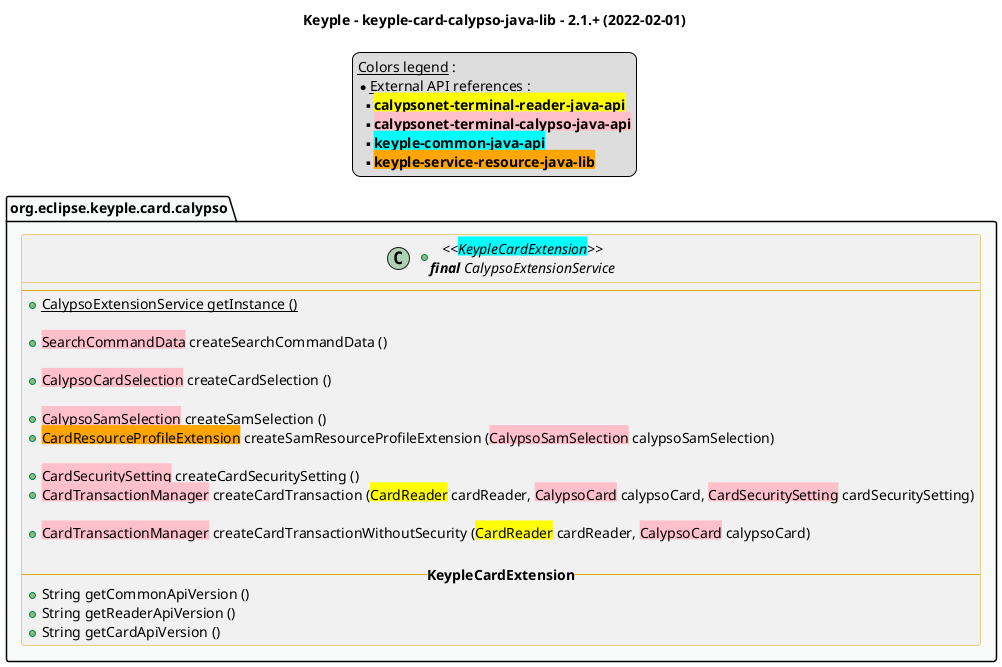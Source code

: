 @startuml
title
    Keyple - keyple-card-calypso-java-lib - 2.1.+ (2022-02-01)
end title

' == THEME ==

'Couleurs issues de : https://htmlcolorcodes.com/fr/tableau-de-couleur/tableau-de-couleur-design-plat/
!define C_GREY1 F8F9F9
!define C_GREY2 F2F3F4
!define C_GREY3 E5E7E9
!define C_GREY4 D7DBDD
!define C_GREY5 CACFD2
!define C_GREY6 BDC3C7
!define C_LINK 3498DB
!define C_USE 27AE60

skinparam Shadowing false
skinparam ClassFontStyle italic
skinparam ClassBorderColor #D4AC0D
skinparam stereotypeABorderColor #A9DCDF
skinparam stereotypeIBorderColor #B4A7E5
skinparam stereotypeCBorderColor #ADD1B2
skinparam stereotypeEBorderColor #EB93DF
' Red
skinparam ClassBackgroundColor<<red>> #FDEDEC
skinparam ClassBorderColor<<red>> #E74C3C
hide <<red>> stereotype
' Purple
skinparam ClassBackgroundColor<<purple>> #F4ECF7
skinparam ClassBorderColor<<purple>> #8E44AD
hide <<purple>> stereotype
' blue
skinparam ClassBackgroundColor<<blue>> #EBF5FB
skinparam ClassBorderColor<<blue>> #3498DB
hide <<blue>> stereotype
' Green
skinparam ClassBackgroundColor<<green>> #E9F7EF
skinparam ClassBorderColor<<green>> #27AE60
hide <<green>> stereotype
' Grey
skinparam ClassBackgroundColor<<grey>> #EAECEE
skinparam ClassBorderColor<<grey>> #2C3E50
hide <<grey>> stereotype

' == CONTENT ==

legend top
    __Colors legend__ :
    * __External API references__ :
    ** <back:yellow>**calypsonet-terminal-reader-java-api**</back>
    ** <back:pink>**calypsonet-terminal-calypso-java-api**</back>
    ** <back:cyan>**keyple-common-java-api**</back>
    ** <back:orange>**keyple-service-resource-java-lib**</back>
end legend

package "org.eclipse.keyple.card.calypso" as calypso {
    +class "<<<back:cyan>KeypleCardExtension</back>>>\n**final** CalypsoExtensionService" as CalypsoExtensionService {
        --
        +{static} CalypsoExtensionService getInstance ()

        +<back:pink>SearchCommandData</back> createSearchCommandData ()

        +<back:pink>CalypsoCardSelection</back> createCardSelection ()

        +<back:pink>CalypsoSamSelection</back> createSamSelection ()
        +<back:orange>CardResourceProfileExtension</back> createSamResourceProfileExtension (<back:pink>CalypsoSamSelection</back> calypsoSamSelection)

        +<back:pink>CardSecuritySetting</back> createCardSecuritySetting ()
        +<back:pink>CardTransactionManager</back> createCardTransaction (<back:yellow>CardReader</back> cardReader, <back:pink>CalypsoCard</back> calypsoCard, <back:pink>CardSecuritySetting</back> cardSecuritySetting)

        +<back:pink>CardTransactionManager</back> createCardTransactionWithoutSecurity (<back:yellow>CardReader</back> cardReader, <back:pink>CalypsoCard</back> calypsoCard)

        -- **KeypleCardExtension** --
        +String getCommonApiVersion ()
        +String getReaderApiVersion ()
        +String getCardApiVersion ()
    }
}

' Associations

' == LAYOUT ==

' == STYLE ==

package calypso #C_GREY1 {}


@enduml